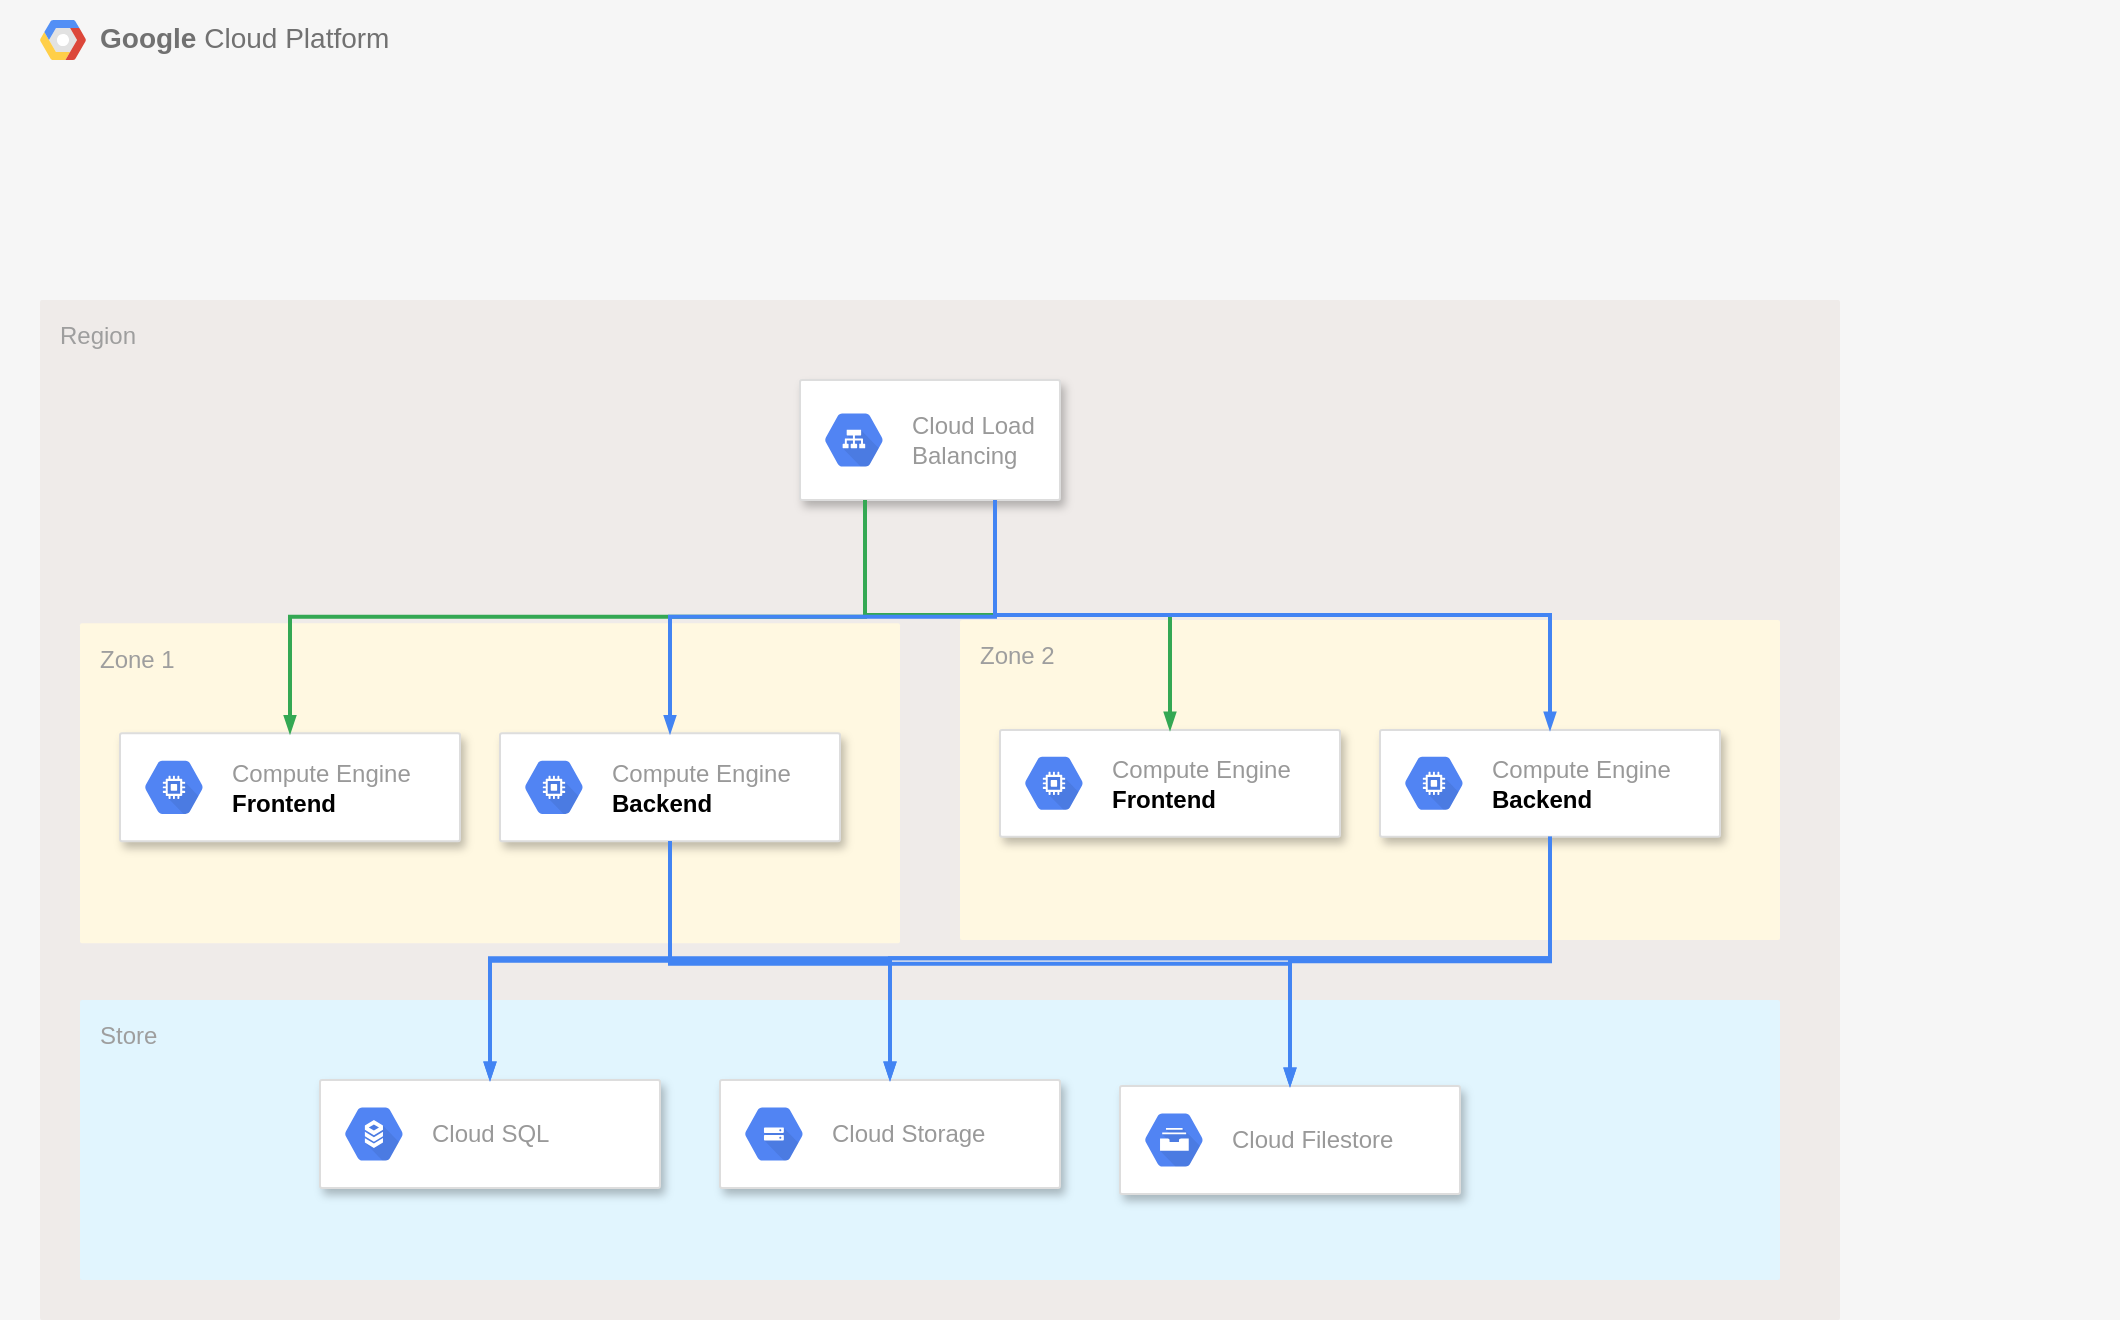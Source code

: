 <mxfile version="14.9.4" type="github">
  <diagram id="6PX3Zy6xk37n_NbxaG_6" name="Page-1">
    <mxGraphModel dx="603" dy="370" grid="1" gridSize="10" guides="1" tooltips="1" connect="1" arrows="1" fold="1" page="1" pageScale="1" pageWidth="850" pageHeight="1100" math="0" shadow="0">
      <root>
        <mxCell id="0" />
        <mxCell id="1" parent="0" />
        <mxCell id="AK8qgQz5lmK5oM4tBW5K-3" value="&lt;b&gt;Google &lt;/b&gt;Cloud Platform" style="fillColor=#F6F6F6;strokeColor=none;shadow=0;gradientColor=none;fontSize=14;align=left;spacing=10;fontColor=#717171;9E9E9E;verticalAlign=top;spacingTop=-4;fontStyle=0;spacingLeft=40;html=1;" vertex="1" parent="1">
          <mxGeometry y="80" width="1060" height="660" as="geometry" />
        </mxCell>
        <mxCell id="AK8qgQz5lmK5oM4tBW5K-4" value="" style="shape=mxgraph.gcp2.google_cloud_platform;fillColor=#F6F6F6;strokeColor=none;shadow=0;gradientColor=none;" vertex="1" parent="AK8qgQz5lmK5oM4tBW5K-3">
          <mxGeometry width="23" height="20" relative="1" as="geometry">
            <mxPoint x="20" y="10" as="offset" />
          </mxGeometry>
        </mxCell>
        <mxCell id="AK8qgQz5lmK5oM4tBW5K-18" value="Region" style="points=[[0,0,0],[0.25,0,0],[0.5,0,0],[0.75,0,0],[1,0,0],[1,0.25,0],[1,0.5,0],[1,0.75,0],[1,1,0],[0.75,1,0],[0.5,1,0],[0.25,1,0],[0,1,0],[0,0.75,0],[0,0.5,0],[0,0.25,0]];rounded=1;absoluteArcSize=1;arcSize=2;html=1;strokeColor=none;gradientColor=none;shadow=0;dashed=0;fontSize=12;fontColor=#9E9E9E;align=left;verticalAlign=top;spacing=10;spacingTop=-4;fillColor=#EFEBE9;" vertex="1" parent="AK8qgQz5lmK5oM4tBW5K-3">
          <mxGeometry x="20" y="150" width="900" height="510" as="geometry" />
        </mxCell>
        <mxCell id="AK8qgQz5lmK5oM4tBW5K-20" value="Zone 1" style="points=[[0,0,0],[0.25,0,0],[0.5,0,0],[0.75,0,0],[1,0,0],[1,0.25,0],[1,0.5,0],[1,0.75,0],[1,1,0],[0.75,1,0],[0.5,1,0],[0.25,1,0],[0,1,0],[0,0.75,0],[0,0.5,0],[0,0.25,0]];rounded=1;absoluteArcSize=1;arcSize=2;html=1;strokeColor=none;gradientColor=none;shadow=0;dashed=0;fontSize=12;fontColor=#9E9E9E;align=left;verticalAlign=top;spacing=10;spacingTop=-4;fillColor=#FFF8E1;" vertex="1" parent="AK8qgQz5lmK5oM4tBW5K-3">
          <mxGeometry x="40" y="311.67" width="410" height="160" as="geometry" />
        </mxCell>
        <mxCell id="AK8qgQz5lmK5oM4tBW5K-35" value="" style="strokeColor=#dddddd;shadow=1;strokeWidth=1;rounded=1;absoluteArcSize=1;arcSize=2;" vertex="1" parent="AK8qgQz5lmK5oM4tBW5K-3">
          <mxGeometry x="60" y="366.68" width="170" height="54" as="geometry" />
        </mxCell>
        <mxCell id="AK8qgQz5lmK5oM4tBW5K-36" value="Compute Engine&lt;br&gt;&lt;font color=&quot;#000000&quot;&gt;&lt;b&gt;Frontend&lt;/b&gt;&lt;/font&gt;" style="dashed=0;connectable=0;html=1;fillColor=#5184F3;strokeColor=none;shape=mxgraph.gcp2.hexIcon;prIcon=compute_engine;part=1;labelPosition=right;verticalLabelPosition=middle;align=left;verticalAlign=middle;spacingLeft=5;fontColor=#999999;fontSize=12;" vertex="1" parent="AK8qgQz5lmK5oM4tBW5K-35">
          <mxGeometry y="0.5" width="44" height="39" relative="1" as="geometry">
            <mxPoint x="5" y="-19.5" as="offset" />
          </mxGeometry>
        </mxCell>
        <mxCell id="AK8qgQz5lmK5oM4tBW5K-45" value="" style="strokeColor=#dddddd;shadow=1;strokeWidth=1;rounded=1;absoluteArcSize=1;arcSize=2;" vertex="1" parent="AK8qgQz5lmK5oM4tBW5K-3">
          <mxGeometry x="250" y="366.68" width="170" height="54" as="geometry" />
        </mxCell>
        <mxCell id="AK8qgQz5lmK5oM4tBW5K-46" value="Compute Engine&lt;br&gt;&lt;font color=&quot;#000000&quot;&gt;&lt;b&gt;Backend&lt;/b&gt;&lt;/font&gt;" style="dashed=0;connectable=0;html=1;fillColor=#5184F3;strokeColor=none;shape=mxgraph.gcp2.hexIcon;prIcon=compute_engine;part=1;labelPosition=right;verticalLabelPosition=middle;align=left;verticalAlign=middle;spacingLeft=5;fontColor=#999999;fontSize=12;" vertex="1" parent="AK8qgQz5lmK5oM4tBW5K-45">
          <mxGeometry y="0.5" width="44" height="39" relative="1" as="geometry">
            <mxPoint x="5" y="-19.5" as="offset" />
          </mxGeometry>
        </mxCell>
        <mxCell id="AK8qgQz5lmK5oM4tBW5K-49" value="Zone 2" style="points=[[0,0,0],[0.25,0,0],[0.5,0,0],[0.75,0,0],[1,0,0],[1,0.25,0],[1,0.5,0],[1,0.75,0],[1,1,0],[0.75,1,0],[0.5,1,0],[0.25,1,0],[0,1,0],[0,0.75,0],[0,0.5,0],[0,0.25,0]];rounded=1;absoluteArcSize=1;arcSize=2;html=1;strokeColor=none;gradientColor=none;shadow=0;dashed=0;fontSize=12;fontColor=#9E9E9E;align=left;verticalAlign=top;spacing=10;spacingTop=-4;fillColor=#FFF8E1;" vertex="1" parent="AK8qgQz5lmK5oM4tBW5K-3">
          <mxGeometry x="480" y="310" width="410" height="160" as="geometry" />
        </mxCell>
        <mxCell id="AK8qgQz5lmK5oM4tBW5K-50" value="" style="strokeColor=#dddddd;shadow=1;strokeWidth=1;rounded=1;absoluteArcSize=1;arcSize=2;" vertex="1" parent="AK8qgQz5lmK5oM4tBW5K-3">
          <mxGeometry x="500" y="365.01" width="170" height="53.33" as="geometry" />
        </mxCell>
        <mxCell id="AK8qgQz5lmK5oM4tBW5K-51" value="Compute Engine&lt;br&gt;&lt;font color=&quot;#000000&quot;&gt;&lt;b&gt;Frontend&lt;/b&gt;&lt;/font&gt;" style="dashed=0;connectable=0;html=1;fillColor=#5184F3;strokeColor=none;shape=mxgraph.gcp2.hexIcon;prIcon=compute_engine;part=1;labelPosition=right;verticalLabelPosition=middle;align=left;verticalAlign=middle;spacingLeft=5;fontColor=#999999;fontSize=12;" vertex="1" parent="AK8qgQz5lmK5oM4tBW5K-50">
          <mxGeometry y="0.5" width="44" height="39" relative="1" as="geometry">
            <mxPoint x="5" y="-19.5" as="offset" />
          </mxGeometry>
        </mxCell>
        <mxCell id="AK8qgQz5lmK5oM4tBW5K-52" value="" style="strokeColor=#dddddd;shadow=1;strokeWidth=1;rounded=1;absoluteArcSize=1;arcSize=2;" vertex="1" parent="AK8qgQz5lmK5oM4tBW5K-3">
          <mxGeometry x="690" y="365.01" width="170" height="53.33" as="geometry" />
        </mxCell>
        <mxCell id="AK8qgQz5lmK5oM4tBW5K-53" value="Compute Engine&lt;br&gt;&lt;font color=&quot;#000000&quot;&gt;&lt;b&gt;Backend&lt;/b&gt;&lt;/font&gt;" style="dashed=0;connectable=0;html=1;fillColor=#5184F3;strokeColor=none;shape=mxgraph.gcp2.hexIcon;prIcon=compute_engine;part=1;labelPosition=right;verticalLabelPosition=middle;align=left;verticalAlign=middle;spacingLeft=5;fontColor=#999999;fontSize=12;" vertex="1" parent="AK8qgQz5lmK5oM4tBW5K-52">
          <mxGeometry y="0.5" width="44" height="39" relative="1" as="geometry">
            <mxPoint x="5" y="-19.5" as="offset" />
          </mxGeometry>
        </mxCell>
        <mxCell id="AK8qgQz5lmK5oM4tBW5K-54" value="" style="strokeColor=#dddddd;shadow=1;strokeWidth=1;rounded=1;absoluteArcSize=1;arcSize=2;glass=0;sketch=0;" vertex="1" parent="AK8qgQz5lmK5oM4tBW5K-3">
          <mxGeometry x="400" y="190" width="130" height="60" as="geometry" />
        </mxCell>
        <mxCell id="AK8qgQz5lmK5oM4tBW5K-55" value="Cloud Load&#xa;Balancing" style="dashed=0;connectable=0;html=1;fillColor=#5184F3;strokeColor=none;shape=mxgraph.gcp2.hexIcon;prIcon=cloud_load_balancing;part=1;labelPosition=right;verticalLabelPosition=middle;align=left;verticalAlign=middle;spacingLeft=5;fontColor=#999999;fontSize=12;" vertex="1" parent="AK8qgQz5lmK5oM4tBW5K-54">
          <mxGeometry y="0.5" width="44" height="39" relative="1" as="geometry">
            <mxPoint x="5" y="-19.5" as="offset" />
          </mxGeometry>
        </mxCell>
        <mxCell id="AK8qgQz5lmK5oM4tBW5K-60" value="Store" style="points=[[0,0,0],[0.25,0,0],[0.5,0,0],[0.75,0,0],[1,0,0],[1,0.25,0],[1,0.5,0],[1,0.75,0],[1,1,0],[0.75,1,0],[0.5,1,0],[0.25,1,0],[0,1,0],[0,0.75,0],[0,0.5,0],[0,0.25,0]];rounded=1;absoluteArcSize=1;arcSize=2;html=1;strokeColor=none;gradientColor=none;shadow=0;dashed=0;fontSize=12;fontColor=#9E9E9E;align=left;verticalAlign=top;spacing=10;spacingTop=-4;fillColor=#E1F5FE;glass=0;sketch=0;" vertex="1" parent="AK8qgQz5lmK5oM4tBW5K-3">
          <mxGeometry x="40" y="500" width="850" height="140" as="geometry" />
        </mxCell>
        <mxCell id="AK8qgQz5lmK5oM4tBW5K-58" value="" style="strokeColor=#dddddd;shadow=1;strokeWidth=1;rounded=1;absoluteArcSize=1;arcSize=2;glass=0;sketch=0;" vertex="1" parent="AK8qgQz5lmK5oM4tBW5K-3">
          <mxGeometry x="160" y="540" width="170" height="54" as="geometry" />
        </mxCell>
        <mxCell id="AK8qgQz5lmK5oM4tBW5K-59" value="Cloud SQL" style="dashed=0;connectable=0;html=1;fillColor=#5184F3;strokeColor=none;shape=mxgraph.gcp2.hexIcon;prIcon=cloud_sql;part=1;labelPosition=right;verticalLabelPosition=middle;align=left;verticalAlign=middle;spacingLeft=5;fontColor=#999999;fontSize=12;" vertex="1" parent="AK8qgQz5lmK5oM4tBW5K-58">
          <mxGeometry y="0.5" width="44" height="39" relative="1" as="geometry">
            <mxPoint x="5" y="-19.5" as="offset" />
          </mxGeometry>
        </mxCell>
        <mxCell id="AK8qgQz5lmK5oM4tBW5K-56" value="" style="strokeColor=#dddddd;shadow=1;strokeWidth=1;rounded=1;absoluteArcSize=1;arcSize=2;glass=0;sketch=0;" vertex="1" parent="AK8qgQz5lmK5oM4tBW5K-3">
          <mxGeometry x="360" y="540" width="170" height="54" as="geometry" />
        </mxCell>
        <mxCell id="AK8qgQz5lmK5oM4tBW5K-57" value="Cloud Storage" style="dashed=0;connectable=0;html=1;fillColor=#5184F3;strokeColor=none;shape=mxgraph.gcp2.hexIcon;prIcon=cloud_storage;part=1;labelPosition=right;verticalLabelPosition=middle;align=left;verticalAlign=middle;spacingLeft=5;fontColor=#999999;fontSize=12;" vertex="1" parent="AK8qgQz5lmK5oM4tBW5K-56">
          <mxGeometry y="0.5" width="44" height="39" relative="1" as="geometry">
            <mxPoint x="5" y="-19.5" as="offset" />
          </mxGeometry>
        </mxCell>
        <mxCell id="AK8qgQz5lmK5oM4tBW5K-61" value="" style="strokeColor=#dddddd;shadow=1;strokeWidth=1;rounded=1;absoluteArcSize=1;arcSize=2;glass=0;sketch=0;" vertex="1" parent="AK8qgQz5lmK5oM4tBW5K-3">
          <mxGeometry x="560" y="543" width="170" height="54" as="geometry" />
        </mxCell>
        <mxCell id="AK8qgQz5lmK5oM4tBW5K-62" value="Cloud Filestore" style="dashed=0;connectable=0;html=1;fillColor=#5184F3;strokeColor=none;shape=mxgraph.gcp2.hexIcon;prIcon=cloud_filestore;part=1;labelPosition=right;verticalLabelPosition=middle;align=left;verticalAlign=middle;spacingLeft=5;fontColor=#999999;fontSize=12;" vertex="1" parent="AK8qgQz5lmK5oM4tBW5K-61">
          <mxGeometry y="0.5" width="44" height="39" relative="1" as="geometry">
            <mxPoint x="5" y="-19.5" as="offset" />
          </mxGeometry>
        </mxCell>
        <mxCell id="AK8qgQz5lmK5oM4tBW5K-65" value="" style="edgeStyle=orthogonalEdgeStyle;fontSize=12;html=1;endArrow=blockThin;endFill=1;rounded=0;strokeWidth=2;endSize=4;startSize=4;dashed=0;strokeColor=#4284F3;exitX=0.5;exitY=1;exitDx=0;exitDy=0;" edge="1" parent="AK8qgQz5lmK5oM4tBW5K-3" source="AK8qgQz5lmK5oM4tBW5K-45" target="AK8qgQz5lmK5oM4tBW5K-58">
          <mxGeometry width="100" relative="1" as="geometry">
            <mxPoint x="350" y="460" as="sourcePoint" />
            <mxPoint x="450" y="460" as="targetPoint" />
          </mxGeometry>
        </mxCell>
        <mxCell id="AK8qgQz5lmK5oM4tBW5K-66" value="" style="edgeStyle=orthogonalEdgeStyle;fontSize=12;html=1;endArrow=blockThin;endFill=1;rounded=0;strokeWidth=2;endSize=4;startSize=4;dashed=0;strokeColor=#4284F3;exitX=0.5;exitY=1;exitDx=0;exitDy=0;entryX=0.5;entryY=0;entryDx=0;entryDy=0;" edge="1" parent="AK8qgQz5lmK5oM4tBW5K-3" source="AK8qgQz5lmK5oM4tBW5K-52" target="AK8qgQz5lmK5oM4tBW5K-58">
          <mxGeometry width="100" relative="1" as="geometry">
            <mxPoint x="680" y="490" as="sourcePoint" />
            <mxPoint x="780" y="490" as="targetPoint" />
          </mxGeometry>
        </mxCell>
        <mxCell id="AK8qgQz5lmK5oM4tBW5K-67" value="" style="edgeStyle=orthogonalEdgeStyle;fontSize=12;html=1;endArrow=blockThin;endFill=1;rounded=0;strokeWidth=2;endSize=4;startSize=4;dashed=0;strokeColor=#4284F3;entryX=0.5;entryY=0;entryDx=0;entryDy=0;exitX=0.5;exitY=1;exitDx=0;exitDy=0;" edge="1" parent="AK8qgQz5lmK5oM4tBW5K-3" source="AK8qgQz5lmK5oM4tBW5K-52" target="AK8qgQz5lmK5oM4tBW5K-56">
          <mxGeometry width="100" relative="1" as="geometry">
            <mxPoint x="750" y="510" as="sourcePoint" />
            <mxPoint x="850" y="510" as="targetPoint" />
          </mxGeometry>
        </mxCell>
        <mxCell id="AK8qgQz5lmK5oM4tBW5K-68" value="" style="edgeStyle=orthogonalEdgeStyle;fontSize=12;html=1;endArrow=blockThin;endFill=1;rounded=0;strokeWidth=2;endSize=4;startSize=4;dashed=0;strokeColor=#4284F3;entryX=0.5;entryY=0;entryDx=0;entryDy=0;exitX=0.5;exitY=1;exitDx=0;exitDy=0;" edge="1" parent="AK8qgQz5lmK5oM4tBW5K-3" source="AK8qgQz5lmK5oM4tBW5K-52" target="AK8qgQz5lmK5oM4tBW5K-61">
          <mxGeometry width="100" relative="1" as="geometry">
            <mxPoint x="380" y="450" as="sourcePoint" />
            <mxPoint x="480" y="450" as="targetPoint" />
          </mxGeometry>
        </mxCell>
        <mxCell id="AK8qgQz5lmK5oM4tBW5K-71" value="" style="edgeStyle=orthogonalEdgeStyle;fontSize=12;html=1;endArrow=blockThin;endFill=1;rounded=0;strokeWidth=2;endSize=4;startSize=4;dashed=0;strokeColor=#4284F3;exitX=0.5;exitY=1;exitDx=0;exitDy=0;entryX=0.5;entryY=0;entryDx=0;entryDy=0;" edge="1" parent="AK8qgQz5lmK5oM4tBW5K-3" source="AK8qgQz5lmK5oM4tBW5K-45" target="AK8qgQz5lmK5oM4tBW5K-56">
          <mxGeometry width="100" relative="1" as="geometry">
            <mxPoint x="370" y="440" as="sourcePoint" />
            <mxPoint x="470" y="440" as="targetPoint" />
          </mxGeometry>
        </mxCell>
        <mxCell id="AK8qgQz5lmK5oM4tBW5K-72" value="" style="edgeStyle=orthogonalEdgeStyle;fontSize=12;html=1;endArrow=blockThin;endFill=1;rounded=0;strokeWidth=2;endSize=4;startSize=4;dashed=0;strokeColor=#4284F3;entryX=0.5;entryY=0;entryDx=0;entryDy=0;exitX=0.5;exitY=1;exitDx=0;exitDy=0;" edge="1" parent="AK8qgQz5lmK5oM4tBW5K-3" source="AK8qgQz5lmK5oM4tBW5K-45" target="AK8qgQz5lmK5oM4tBW5K-61">
          <mxGeometry width="100" relative="1" as="geometry">
            <mxPoint x="460" y="450" as="sourcePoint" />
            <mxPoint x="560" y="450" as="targetPoint" />
          </mxGeometry>
        </mxCell>
        <mxCell id="AK8qgQz5lmK5oM4tBW5K-75" value="" style="edgeStyle=orthogonalEdgeStyle;fontSize=12;html=1;endArrow=blockThin;endFill=1;rounded=0;strokeWidth=2;endSize=4;startSize=4;strokeColor=#34A853;dashed=0;exitX=0.25;exitY=1;exitDx=0;exitDy=0;" edge="1" parent="AK8qgQz5lmK5oM4tBW5K-3" source="AK8qgQz5lmK5oM4tBW5K-54" target="AK8qgQz5lmK5oM4tBW5K-50">
          <mxGeometry width="100" relative="1" as="geometry">
            <mxPoint x="460" y="280" as="sourcePoint" />
            <mxPoint x="560" y="280" as="targetPoint" />
          </mxGeometry>
        </mxCell>
        <mxCell id="AK8qgQz5lmK5oM4tBW5K-76" value="" style="edgeStyle=orthogonalEdgeStyle;fontSize=12;html=1;endArrow=blockThin;endFill=1;rounded=0;strokeWidth=2;endSize=4;startSize=4;strokeColor=#34A853;dashed=0;exitX=0.25;exitY=1;exitDx=0;exitDy=0;" edge="1" parent="AK8qgQz5lmK5oM4tBW5K-3" source="AK8qgQz5lmK5oM4tBW5K-54" target="AK8qgQz5lmK5oM4tBW5K-35">
          <mxGeometry width="100" relative="1" as="geometry">
            <mxPoint x="310" y="280" as="sourcePoint" />
            <mxPoint x="410" y="280" as="targetPoint" />
          </mxGeometry>
        </mxCell>
        <mxCell id="AK8qgQz5lmK5oM4tBW5K-77" value="" style="edgeStyle=orthogonalEdgeStyle;fontSize=12;html=1;endArrow=blockThin;endFill=1;rounded=0;strokeWidth=2;endSize=4;startSize=4;dashed=0;strokeColor=#4284F3;exitX=0.75;exitY=1;exitDx=0;exitDy=0;entryX=0.5;entryY=0;entryDx=0;entryDy=0;" edge="1" parent="AK8qgQz5lmK5oM4tBW5K-3" source="AK8qgQz5lmK5oM4tBW5K-54" target="AK8qgQz5lmK5oM4tBW5K-52">
          <mxGeometry width="100" relative="1" as="geometry">
            <mxPoint x="610" y="260" as="sourcePoint" />
            <mxPoint x="710" y="260" as="targetPoint" />
          </mxGeometry>
        </mxCell>
        <mxCell id="AK8qgQz5lmK5oM4tBW5K-78" value="" style="edgeStyle=orthogonalEdgeStyle;fontSize=12;html=1;endArrow=blockThin;endFill=1;rounded=0;strokeWidth=2;endSize=4;startSize=4;dashed=0;strokeColor=#4284F3;exitX=0.75;exitY=1;exitDx=0;exitDy=0;entryX=0.5;entryY=0;entryDx=0;entryDy=0;" edge="1" parent="AK8qgQz5lmK5oM4tBW5K-3" source="AK8qgQz5lmK5oM4tBW5K-54" target="AK8qgQz5lmK5oM4tBW5K-45">
          <mxGeometry width="100" relative="1" as="geometry">
            <mxPoint x="630" y="260" as="sourcePoint" />
            <mxPoint x="730" y="260" as="targetPoint" />
          </mxGeometry>
        </mxCell>
      </root>
    </mxGraphModel>
  </diagram>
</mxfile>
